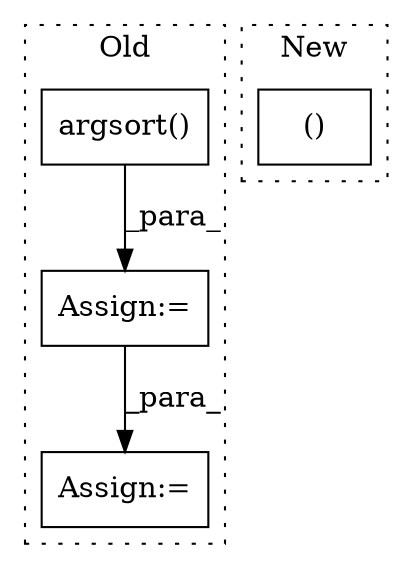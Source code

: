 digraph G {
subgraph cluster0 {
1 [label="argsort()" a="75" s="2291,2313" l="11,1" shape="box"];
3 [label="Assign:=" a="68" s="2359" l="3" shape="box"];
4 [label="Assign:=" a="68" s="2400" l="3" shape="box"];
label = "Old";
style="dotted";
}
subgraph cluster1 {
2 [label="()" a="54" s="4579" l="19" shape="box"];
label = "New";
style="dotted";
}
1 -> 3 [label="_para_"];
3 -> 4 [label="_para_"];
}